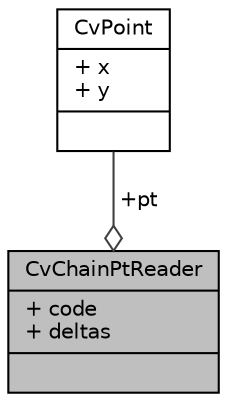 digraph "CvChainPtReader"
{
 // LATEX_PDF_SIZE
  edge [fontname="Helvetica",fontsize="10",labelfontname="Helvetica",labelfontsize="10"];
  node [fontname="Helvetica",fontsize="10",shape=record];
  Node1 [label="{CvChainPtReader\n|+ code\l+ deltas\l|}",height=0.2,width=0.4,color="black", fillcolor="grey75", style="filled", fontcolor="black",tooltip=" "];
  Node2 -> Node1 [color="grey25",fontsize="10",style="solid",label=" +pt" ,arrowhead="odiamond",fontname="Helvetica"];
  Node2 [label="{CvPoint\n|+ x\l+ y\l|}",height=0.2,width=0.4,color="black", fillcolor="white", style="filled",URL="$struct_cv_point.html",tooltip=" "];
}
